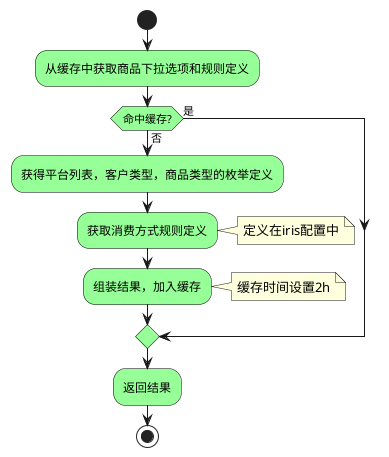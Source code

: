 @startuml
'https://plantuml.com/activity-diagram-beta
skinparam Activity {
	BorderColor Black
	BackgroundColor PHYSICAL
}


start
:从缓存中获取商品下拉选项和规则定义;
if(命中缓存?) then(否)
:获得平台列表，客户类型，商品类型的枚举定义;
:获取消费方式规则定义;
note right:定义在iris配置中
:组装结果，加入缓存;
note right:缓存时间设置2h
else(是)
endif
:返回结果;
stop

@enduml